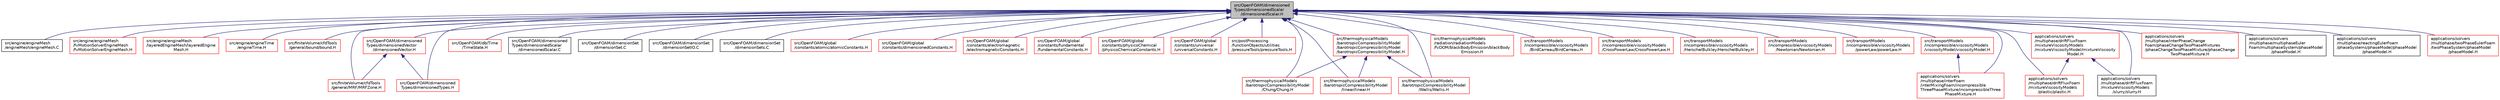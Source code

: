 digraph "src/OpenFOAM/dimensionedTypes/dimensionedScalar/dimensionedScalar.H"
{
  bgcolor="transparent";
  edge [fontname="Helvetica",fontsize="10",labelfontname="Helvetica",labelfontsize="10"];
  node [fontname="Helvetica",fontsize="10",shape=record];
  Node1 [label="src/OpenFOAM/dimensioned\lTypes/dimensionedScalar\l/dimensionedScalar.H",height=0.2,width=0.4,color="black", fillcolor="grey75", style="filled", fontcolor="black"];
  Node1 -> Node2 [dir="back",color="midnightblue",fontsize="10",style="solid",fontname="Helvetica"];
  Node2 [label="src/engine/engineMesh\l/engineMesh/engineMesh.C",height=0.2,width=0.4,color="black",URL="$a04970.html"];
  Node1 -> Node3 [dir="back",color="midnightblue",fontsize="10",style="solid",fontname="Helvetica"];
  Node3 [label="src/engine/engineMesh\l/fvMotionSolverEngineMesh\l/fvMotionSolverEngineMesh.H",height=0.2,width=0.4,color="red",URL="$a04974.html"];
  Node1 -> Node4 [dir="back",color="midnightblue",fontsize="10",style="solid",fontname="Helvetica"];
  Node4 [label="src/engine/engineMesh\l/layeredEngineMesh/layeredEngine\lMesh.H",height=0.2,width=0.4,color="red",URL="$a04976.html"];
  Node1 -> Node5 [dir="back",color="midnightblue",fontsize="10",style="solid",fontname="Helvetica"];
  Node5 [label="src/engine/engineTime\l/engineTime.H",height=0.2,width=0.4,color="red",URL="$a04982.html"];
  Node1 -> Node6 [dir="back",color="midnightblue",fontsize="10",style="solid",fontname="Helvetica"];
  Node6 [label="src/finiteVolume/cfdTools\l/general/bound/bound.H",height=0.2,width=0.4,color="red",URL="$a05047.html",tooltip="Bound the given scalar field if it has gone unbounded. "];
  Node1 -> Node7 [dir="back",color="midnightblue",fontsize="10",style="solid",fontname="Helvetica"];
  Node7 [label="src/finiteVolume/cfdTools\l/general/MRF/MRFZone.H",height=0.2,width=0.4,color="red",URL="$a05094.html"];
  Node1 -> Node8 [dir="back",color="midnightblue",fontsize="10",style="solid",fontname="Helvetica"];
  Node8 [label="src/OpenFOAM/db/Time\l/TimeState.H",height=0.2,width=0.4,color="red",URL="$a07862.html"];
  Node1 -> Node9 [dir="back",color="midnightblue",fontsize="10",style="solid",fontname="Helvetica"];
  Node9 [label="src/OpenFOAM/dimensioned\lTypes/dimensionedScalar\l/dimensionedScalar.C",height=0.2,width=0.4,color="black",URL="$a07865.html"];
  Node1 -> Node10 [dir="back",color="midnightblue",fontsize="10",style="solid",fontname="Helvetica"];
  Node10 [label="src/OpenFOAM/dimensioned\lTypes/dimensionedTypes.H",height=0.2,width=0.4,color="red",URL="$a07876.html"];
  Node1 -> Node11 [dir="back",color="midnightblue",fontsize="10",style="solid",fontname="Helvetica"];
  Node11 [label="src/OpenFOAM/dimensioned\lTypes/dimensionedVector\l/dimensionedVector.H",height=0.2,width=0.4,color="red",URL="$a07877.html"];
  Node11 -> Node7 [dir="back",color="midnightblue",fontsize="10",style="solid",fontname="Helvetica"];
  Node11 -> Node10 [dir="back",color="midnightblue",fontsize="10",style="solid",fontname="Helvetica"];
  Node1 -> Node12 [dir="back",color="midnightblue",fontsize="10",style="solid",fontname="Helvetica"];
  Node12 [label="src/OpenFOAM/dimensionSet\l/dimensionSet.C",height=0.2,width=0.4,color="black",URL="$a07878.html"];
  Node1 -> Node13 [dir="back",color="midnightblue",fontsize="10",style="solid",fontname="Helvetica"];
  Node13 [label="src/OpenFOAM/dimensionSet\l/dimensionSetIO.C",height=0.2,width=0.4,color="black",URL="$a07880.html"];
  Node1 -> Node14 [dir="back",color="midnightblue",fontsize="10",style="solid",fontname="Helvetica"];
  Node14 [label="src/OpenFOAM/dimensionSet\l/dimensionSets.C",height=0.2,width=0.4,color="black",URL="$a07881.html"];
  Node1 -> Node15 [dir="back",color="midnightblue",fontsize="10",style="solid",fontname="Helvetica"];
  Node15 [label="src/OpenFOAM/global\l/constants/atomic/atomicConstants.H",height=0.2,width=0.4,color="red",URL="$a08154.html"];
  Node1 -> Node16 [dir="back",color="midnightblue",fontsize="10",style="solid",fontname="Helvetica"];
  Node16 [label="src/OpenFOAM/global\l/constants/dimensionedConstants.H",height=0.2,width=0.4,color="red",URL="$a08158.html",tooltip="Dictionary reading and supplying the dimensioned constants used within OpenFOAM, particularly for the..."];
  Node1 -> Node17 [dir="back",color="midnightblue",fontsize="10",style="solid",fontname="Helvetica"];
  Node17 [label="src/OpenFOAM/global\l/constants/electromagnetic\l/electromagneticConstants.H",height=0.2,width=0.4,color="red",URL="$a08160.html"];
  Node1 -> Node18 [dir="back",color="midnightblue",fontsize="10",style="solid",fontname="Helvetica"];
  Node18 [label="src/OpenFOAM/global\l/constants/fundamental\l/fundamentalConstants.H",height=0.2,width=0.4,color="red",URL="$a08162.html",tooltip="Fundamental dimensioned constants. "];
  Node1 -> Node19 [dir="back",color="midnightblue",fontsize="10",style="solid",fontname="Helvetica"];
  Node19 [label="src/OpenFOAM/global\l/constants/physicoChemical\l/physicoChemicalConstants.H",height=0.2,width=0.4,color="red",URL="$a08165.html"];
  Node1 -> Node20 [dir="back",color="midnightblue",fontsize="10",style="solid",fontname="Helvetica"];
  Node20 [label="src/OpenFOAM/global\l/constants/universal\l/universalConstants.H",height=0.2,width=0.4,color="red",URL="$a08169.html"];
  Node1 -> Node21 [dir="back",color="midnightblue",fontsize="10",style="solid",fontname="Helvetica"];
  Node21 [label="src/postProcessing\l/functionObjects/utilities\l/pressureTools/pressureTools.H",height=0.2,width=0.4,color="red",URL="$a09364.html"];
  Node1 -> Node22 [dir="back",color="midnightblue",fontsize="10",style="solid",fontname="Helvetica"];
  Node22 [label="src/thermophysicalModels\l/barotropicCompressibilityModel\l/barotropicCompressibilityModel\l/barotropicCompressibilityModel.H",height=0.2,width=0.4,color="red",URL="$a09916.html"];
  Node22 -> Node23 [dir="back",color="midnightblue",fontsize="10",style="solid",fontname="Helvetica"];
  Node23 [label="src/thermophysicalModels\l/barotropicCompressibilityModel\l/Chung/Chung.H",height=0.2,width=0.4,color="red",URL="$a09919.html"];
  Node22 -> Node24 [dir="back",color="midnightblue",fontsize="10",style="solid",fontname="Helvetica"];
  Node24 [label="src/thermophysicalModels\l/barotropicCompressibilityModel\l/linear/linear.H",height=0.2,width=0.4,color="red",URL="$a06098.html"];
  Node22 -> Node25 [dir="back",color="midnightblue",fontsize="10",style="solid",fontname="Helvetica"];
  Node25 [label="src/thermophysicalModels\l/barotropicCompressibilityModel\l/Wallis/Wallis.H",height=0.2,width=0.4,color="red",URL="$a09921.html"];
  Node1 -> Node23 [dir="back",color="midnightblue",fontsize="10",style="solid",fontname="Helvetica"];
  Node1 -> Node24 [dir="back",color="midnightblue",fontsize="10",style="solid",fontname="Helvetica"];
  Node1 -> Node25 [dir="back",color="midnightblue",fontsize="10",style="solid",fontname="Helvetica"];
  Node1 -> Node26 [dir="back",color="midnightblue",fontsize="10",style="solid",fontname="Helvetica"];
  Node26 [label="src/thermophysicalModels\l/radiation/radiationModels\l/fvDOM/blackBodyEmission/blackBody\lEmission.H",height=0.2,width=0.4,color="red",URL="$a10116.html"];
  Node1 -> Node27 [dir="back",color="midnightblue",fontsize="10",style="solid",fontname="Helvetica"];
  Node27 [label="src/transportModels\l/incompressible/viscosityModels\l/BirdCarreau/BirdCarreau.H",height=0.2,width=0.4,color="red",URL="$a10413.html"];
  Node1 -> Node28 [dir="back",color="midnightblue",fontsize="10",style="solid",fontname="Helvetica"];
  Node28 [label="src/transportModels\l/incompressible/viscosityModels\l/CrossPowerLaw/CrossPowerLaw.H",height=0.2,width=0.4,color="red",URL="$a10415.html"];
  Node1 -> Node29 [dir="back",color="midnightblue",fontsize="10",style="solid",fontname="Helvetica"];
  Node29 [label="src/transportModels\l/incompressible/viscosityModels\l/HerschelBulkley/HerschelBulkley.H",height=0.2,width=0.4,color="red",URL="$a10417.html"];
  Node1 -> Node30 [dir="back",color="midnightblue",fontsize="10",style="solid",fontname="Helvetica"];
  Node30 [label="src/transportModels\l/incompressible/viscosityModels\l/Newtonian/Newtonian.H",height=0.2,width=0.4,color="red",URL="$a10419.html"];
  Node1 -> Node31 [dir="back",color="midnightblue",fontsize="10",style="solid",fontname="Helvetica"];
  Node31 [label="src/transportModels\l/incompressible/viscosityModels\l/powerLaw/powerLaw.H",height=0.2,width=0.4,color="red",URL="$a05115.html"];
  Node1 -> Node32 [dir="back",color="midnightblue",fontsize="10",style="solid",fontname="Helvetica"];
  Node32 [label="src/transportModels\l/incompressible/viscosityModels\l/viscosityModel/viscosityModel.H",height=0.2,width=0.4,color="red",URL="$a10423.html"];
  Node32 -> Node33 [dir="back",color="midnightblue",fontsize="10",style="solid",fontname="Helvetica"];
  Node33 [label="applications/solvers\l/multiphase/interFoam\l/interMixingFoam/incompressible\lThreePhaseMixture/incompressibleThree\lPhaseMixture.H",height=0.2,width=0.4,color="red",URL="$a03311.html"];
  Node1 -> Node34 [dir="back",color="midnightblue",fontsize="10",style="solid",fontname="Helvetica"];
  Node34 [label="applications/solvers\l/multiphase/driftFluxFoam\l/mixtureViscosityModels\l/mixtureViscosityModel/mixtureViscosity\lModel.H",height=0.2,width=0.4,color="red",URL="$a03294.html"];
  Node34 -> Node35 [dir="back",color="midnightblue",fontsize="10",style="solid",fontname="Helvetica"];
  Node35 [label="applications/solvers\l/multiphase/driftFluxFoam\l/mixtureViscosityModels\l/plastic/plastic.H",height=0.2,width=0.4,color="red",URL="$a03297.html"];
  Node34 -> Node36 [dir="back",color="midnightblue",fontsize="10",style="solid",fontname="Helvetica"];
  Node36 [label="applications/solvers\l/multiphase/driftFluxFoam\l/mixtureViscosityModels\l/slurry/slurry.H",height=0.2,width=0.4,color="black",URL="$a03299.html"];
  Node1 -> Node35 [dir="back",color="midnightblue",fontsize="10",style="solid",fontname="Helvetica"];
  Node1 -> Node36 [dir="back",color="midnightblue",fontsize="10",style="solid",fontname="Helvetica"];
  Node1 -> Node33 [dir="back",color="midnightblue",fontsize="10",style="solid",fontname="Helvetica"];
  Node1 -> Node37 [dir="back",color="midnightblue",fontsize="10",style="solid",fontname="Helvetica"];
  Node37 [label="applications/solvers\l/multiphase/interPhaseChange\lFoam/phaseChangeTwoPhaseMixtures\l/phaseChangeTwoPhaseMixture/phaseChange\lTwoPhaseMixture.H",height=0.2,width=0.4,color="red",URL="$a03323.html"];
  Node1 -> Node38 [dir="back",color="midnightblue",fontsize="10",style="solid",fontname="Helvetica"];
  Node38 [label="applications/solvers\l/multiphase/multiphaseEuler\lFoam/multiphaseSystem/phaseModel\l/phaseModel.H",height=0.2,width=0.4,color="black",URL="$a03276.html"];
  Node1 -> Node39 [dir="back",color="midnightblue",fontsize="10",style="solid",fontname="Helvetica"];
  Node39 [label="applications/solvers\l/multiphase/reactingEulerFoam\l/phaseSystems/phaseModel/phaseModel\l/phaseModel.H",height=0.2,width=0.4,color="black",URL="$a03277.html"];
  Node1 -> Node40 [dir="back",color="midnightblue",fontsize="10",style="solid",fontname="Helvetica"];
  Node40 [label="applications/solvers\l/multiphase/twoPhaseEulerFoam\l/twoPhaseSystem/phaseModel\l/phaseModel.H",height=0.2,width=0.4,color="red",URL="$a03278.html"];
}
